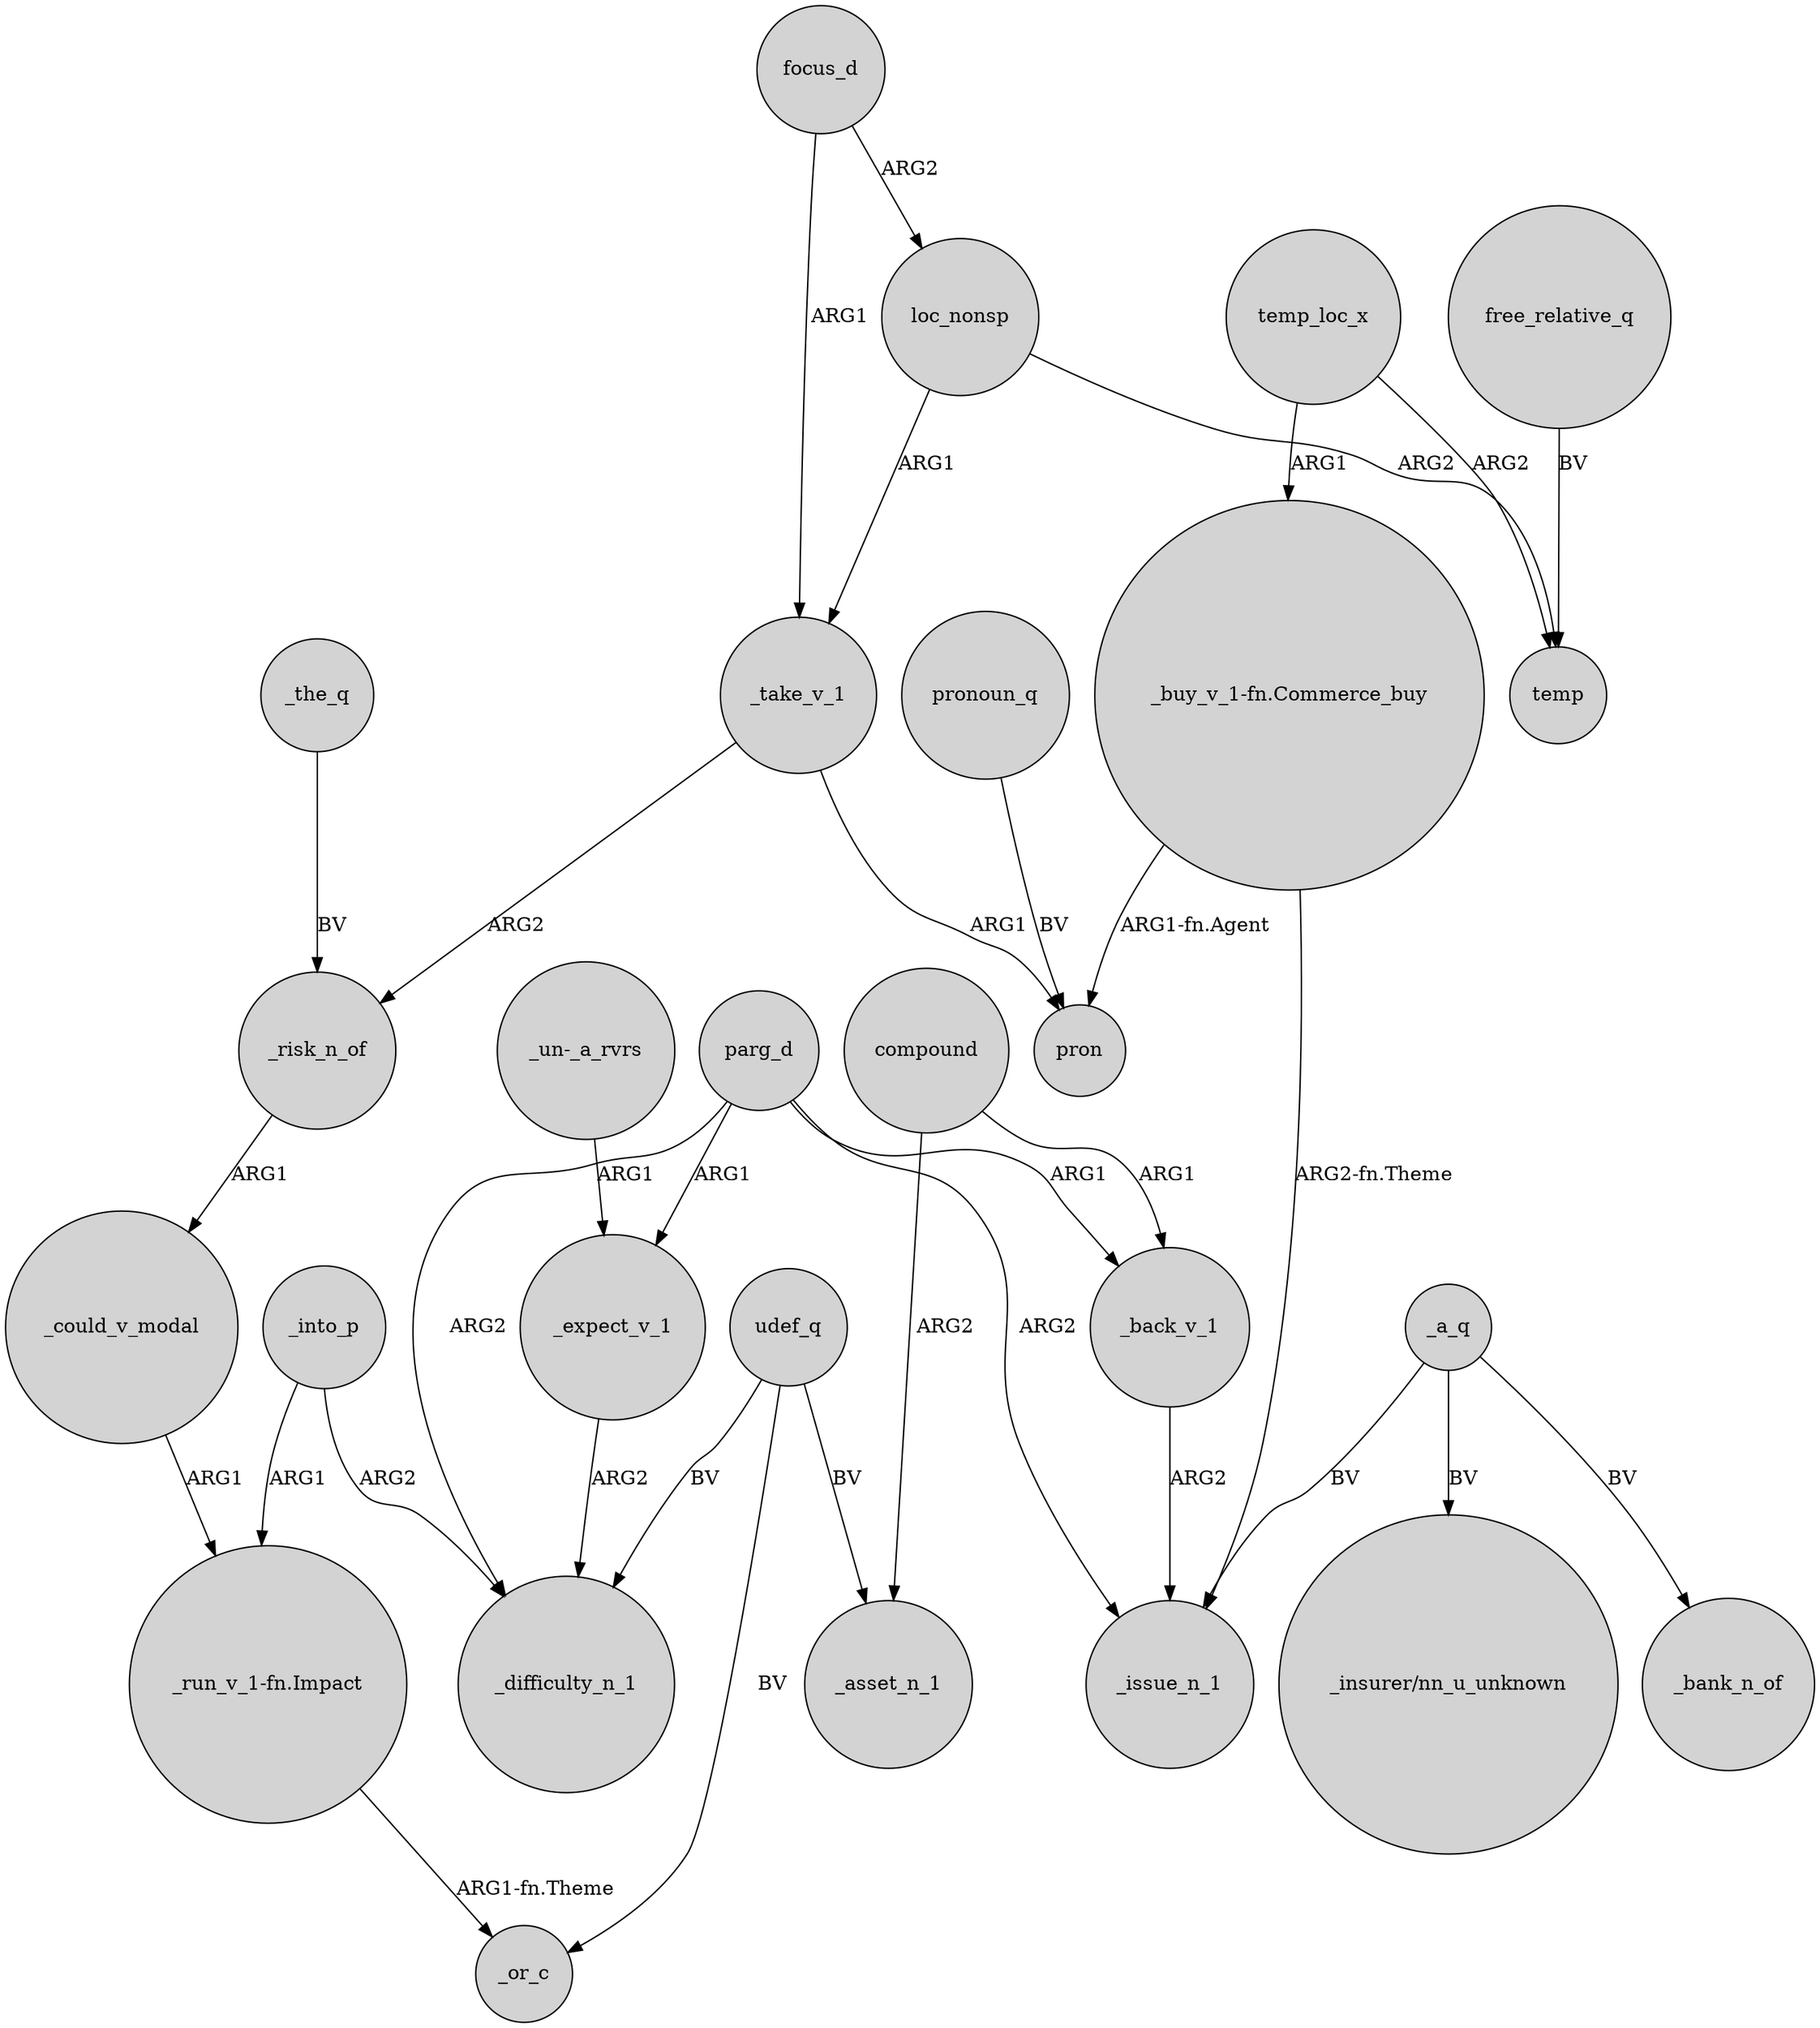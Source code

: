 digraph {
	node [shape=circle style=filled]
	_into_p -> _difficulty_n_1 [label=ARG2]
	focus_d -> loc_nonsp [label=ARG2]
	temp_loc_x -> "_buy_v_1-fn.Commerce_buy" [label=ARG1]
	"_buy_v_1-fn.Commerce_buy" -> _issue_n_1 [label="ARG2-fn.Theme"]
	"_buy_v_1-fn.Commerce_buy" -> pron [label="ARG1-fn.Agent"]
	udef_q -> _difficulty_n_1 [label=BV]
	_a_q -> _issue_n_1 [label=BV]
	focus_d -> _take_v_1 [label=ARG1]
	compound -> _back_v_1 [label=ARG1]
	parg_d -> _expect_v_1 [label=ARG1]
	_take_v_1 -> pron [label=ARG1]
	udef_q -> _or_c [label=BV]
	udef_q -> _asset_n_1 [label=BV]
	pronoun_q -> pron [label=BV]
	_into_p -> "_run_v_1-fn.Impact" [label=ARG1]
	temp_loc_x -> temp [label=ARG2]
	loc_nonsp -> temp [label=ARG2]
	_a_q -> "_insurer/nn_u_unknown" [label=BV]
	"_run_v_1-fn.Impact" -> _or_c [label="ARG1-fn.Theme"]
	parg_d -> _difficulty_n_1 [label=ARG2]
	parg_d -> _back_v_1 [label=ARG1]
	_expect_v_1 -> _difficulty_n_1 [label=ARG2]
	_back_v_1 -> _issue_n_1 [label=ARG2]
	parg_d -> _issue_n_1 [label=ARG2]
	loc_nonsp -> _take_v_1 [label=ARG1]
	_risk_n_of -> _could_v_modal [label=ARG1]
	"_un-_a_rvrs" -> _expect_v_1 [label=ARG1]
	_take_v_1 -> _risk_n_of [label=ARG2]
	_a_q -> _bank_n_of [label=BV]
	compound -> _asset_n_1 [label=ARG2]
	free_relative_q -> temp [label=BV]
	_the_q -> _risk_n_of [label=BV]
	_could_v_modal -> "_run_v_1-fn.Impact" [label=ARG1]
}
